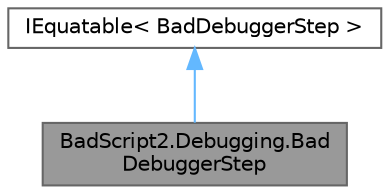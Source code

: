 digraph "BadScript2.Debugging.BadDebuggerStep"
{
 // LATEX_PDF_SIZE
  bgcolor="transparent";
  edge [fontname=Helvetica,fontsize=10,labelfontname=Helvetica,labelfontsize=10];
  node [fontname=Helvetica,fontsize=10,shape=box,height=0.2,width=0.4];
  Node1 [id="Node000001",label="BadScript2.Debugging.Bad\lDebuggerStep",height=0.2,width=0.4,color="gray40", fillcolor="grey60", style="filled", fontcolor="black",tooltip="Represents a Debugging Step."];
  Node2 -> Node1 [id="edge1_Node000001_Node000002",dir="back",color="steelblue1",style="solid",tooltip=" "];
  Node2 [id="Node000002",label="IEquatable\< BadDebuggerStep \>",height=0.2,width=0.4,color="gray40", fillcolor="white", style="filled",tooltip=" "];
}
